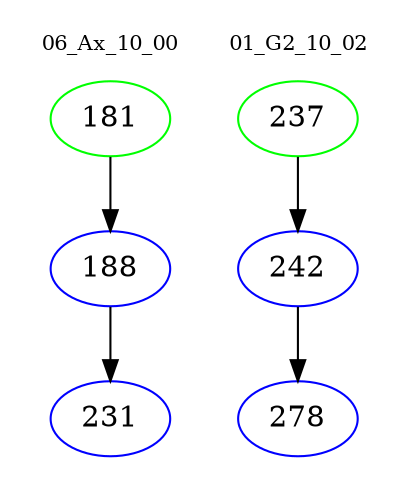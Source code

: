digraph{
subgraph cluster_0 {
color = white
label = "06_Ax_10_00";
fontsize=10;
T0_181 [label="181", color="green"]
T0_181 -> T0_188 [color="black"]
T0_188 [label="188", color="blue"]
T0_188 -> T0_231 [color="black"]
T0_231 [label="231", color="blue"]
}
subgraph cluster_1 {
color = white
label = "01_G2_10_02";
fontsize=10;
T1_237 [label="237", color="green"]
T1_237 -> T1_242 [color="black"]
T1_242 [label="242", color="blue"]
T1_242 -> T1_278 [color="black"]
T1_278 [label="278", color="blue"]
}
}
